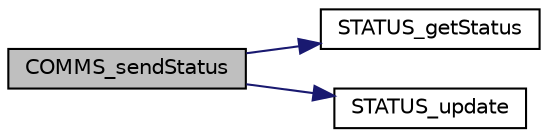 digraph "COMMS_sendStatus"
{
 // LATEX_PDF_SIZE
  edge [fontname="Helvetica",fontsize="10",labelfontname="Helvetica",labelfontsize="10"];
  node [fontname="Helvetica",fontsize="10",shape=record];
  rankdir="LR";
  Node1 [label="COMMS_sendStatus",height=0.2,width=0.4,color="black", fillcolor="grey75", style="filled", fontcolor="black",tooltip=" "];
  Node1 -> Node2 [color="midnightblue",fontsize="10",style="solid",fontname="Helvetica"];
  Node2 [label="STATUS_getStatus",height=0.2,width=0.4,color="black", fillcolor="white", style="filled",URL="$status_8c.html#a448290203e1714602e0d039e2c01077d",tooltip=" "];
  Node1 -> Node3 [color="midnightblue",fontsize="10",style="solid",fontname="Helvetica"];
  Node3 [label="STATUS_update",height=0.2,width=0.4,color="black", fillcolor="white", style="filled",URL="$status_8c.html#a2a7b5f12bade4cddef86448ce9d513bf",tooltip=" "];
}
